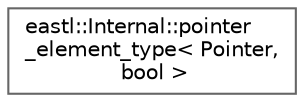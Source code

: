 digraph "类继承关系图"
{
 // LATEX_PDF_SIZE
  bgcolor="transparent";
  edge [fontname=Helvetica,fontsize=10,labelfontname=Helvetica,labelfontsize=10];
  node [fontname=Helvetica,fontsize=10,shape=box,height=0.2,width=0.4];
  rankdir="LR";
  Node0 [id="Node000000",label="eastl::Internal::pointer\l_element_type\< Pointer,\l bool \>",height=0.2,width=0.4,color="grey40", fillcolor="white", style="filled",URL="$structeastl_1_1_internal_1_1pointer__element__type.html",tooltip=" "];
}
